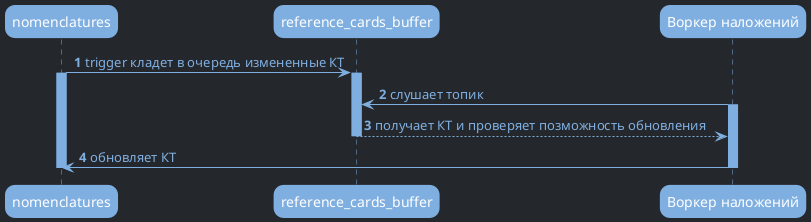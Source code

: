 @startuml
skinparam DefaultFontColor #7fafe1
skinparam BackgroundColor #24272b
skinparam roundcorner 20

skinparam sequence {
    ArrowColor #7fafe1
    LifeLineBorderColor #7fafe1 
    LifeLineBackgroundColor #7fafe1
    ParticipantBorderColor #7fafe1 
    ParticipantBackgroundColor #7fafe1 
    ParticipantFontColor white

    ActorBorderColor #7fafe1 
    ActorBackgroundColor #7fafe1
}
autonumber

participant nomenclatures as db
participant "reference_cards_buffer" as kafka
participant "Воркер наложений" as worker

db -> kafka: trigger кладет в очередь измененные КТ
activate db
activate kafka
worker -> kafka: слушает топик
activate worker
kafka --> worker: получает КТ и проверяет позможность обновления
deactivate kafka
worker -> db: обновляет КТ
deactivate db
deactivate worker


@enduml